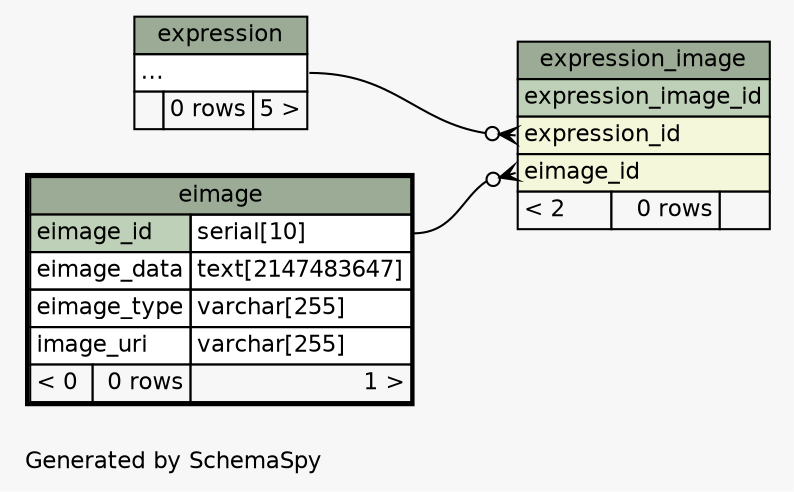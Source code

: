 // dot 2.38.0 on Mac OS X 10.9.3
// SchemaSpy rev 590
digraph "twoDegreesRelationshipsDiagram" {
  graph [
    rankdir="RL"
    bgcolor="#f7f7f7"
    label="\nGenerated by SchemaSpy"
    labeljust="l"
    nodesep="0.18"
    ranksep="0.46"
    fontname="Helvetica"
    fontsize="11"
  ];
  node [
    fontname="Helvetica"
    fontsize="11"
    shape="plaintext"
  ];
  edge [
    arrowsize="0.8"
  ];
  "expression_image":"eimage_id":w -> "eimage":"eimage_id.type":e [arrowhead=none dir=back arrowtail=crowodot];
  "expression_image":"expression_id":w -> "expression":"elipses":e [arrowhead=none dir=back arrowtail=crowodot];
  "eimage" [
    label=<
    <TABLE BORDER="2" CELLBORDER="1" CELLSPACING="0" BGCOLOR="#ffffff">
      <TR><TD COLSPAN="3" BGCOLOR="#9bab96" ALIGN="CENTER">eimage</TD></TR>
      <TR><TD PORT="eimage_id" COLSPAN="2" BGCOLOR="#bed1b8" ALIGN="LEFT">eimage_id</TD><TD PORT="eimage_id.type" ALIGN="LEFT">serial[10]</TD></TR>
      <TR><TD PORT="eimage_data" COLSPAN="2" ALIGN="LEFT">eimage_data</TD><TD PORT="eimage_data.type" ALIGN="LEFT">text[2147483647]</TD></TR>
      <TR><TD PORT="eimage_type" COLSPAN="2" ALIGN="LEFT">eimage_type</TD><TD PORT="eimage_type.type" ALIGN="LEFT">varchar[255]</TD></TR>
      <TR><TD PORT="image_uri" COLSPAN="2" ALIGN="LEFT">image_uri</TD><TD PORT="image_uri.type" ALIGN="LEFT">varchar[255]</TD></TR>
      <TR><TD ALIGN="LEFT" BGCOLOR="#f7f7f7">&lt; 0</TD><TD ALIGN="RIGHT" BGCOLOR="#f7f7f7">0 rows</TD><TD ALIGN="RIGHT" BGCOLOR="#f7f7f7">1 &gt;</TD></TR>
    </TABLE>>
    URL="eimage.html"
    tooltip="eimage"
  ];
  "expression" [
    label=<
    <TABLE BORDER="0" CELLBORDER="1" CELLSPACING="0" BGCOLOR="#ffffff">
      <TR><TD COLSPAN="3" BGCOLOR="#9bab96" ALIGN="CENTER">expression</TD></TR>
      <TR><TD PORT="elipses" COLSPAN="3" ALIGN="LEFT">...</TD></TR>
      <TR><TD ALIGN="LEFT" BGCOLOR="#f7f7f7">  </TD><TD ALIGN="RIGHT" BGCOLOR="#f7f7f7">0 rows</TD><TD ALIGN="RIGHT" BGCOLOR="#f7f7f7">5 &gt;</TD></TR>
    </TABLE>>
    URL="expression.html"
    tooltip="expression"
  ];
  "expression_image" [
    label=<
    <TABLE BORDER="0" CELLBORDER="1" CELLSPACING="0" BGCOLOR="#ffffff">
      <TR><TD COLSPAN="3" BGCOLOR="#9bab96" ALIGN="CENTER">expression_image</TD></TR>
      <TR><TD PORT="expression_image_id" COLSPAN="3" BGCOLOR="#bed1b8" ALIGN="LEFT">expression_image_id</TD></TR>
      <TR><TD PORT="expression_id" COLSPAN="3" BGCOLOR="#f4f7da" ALIGN="LEFT">expression_id</TD></TR>
      <TR><TD PORT="eimage_id" COLSPAN="3" BGCOLOR="#f4f7da" ALIGN="LEFT">eimage_id</TD></TR>
      <TR><TD ALIGN="LEFT" BGCOLOR="#f7f7f7">&lt; 2</TD><TD ALIGN="RIGHT" BGCOLOR="#f7f7f7">0 rows</TD><TD ALIGN="RIGHT" BGCOLOR="#f7f7f7">  </TD></TR>
    </TABLE>>
    URL="expression_image.html"
    tooltip="expression_image"
  ];
}

